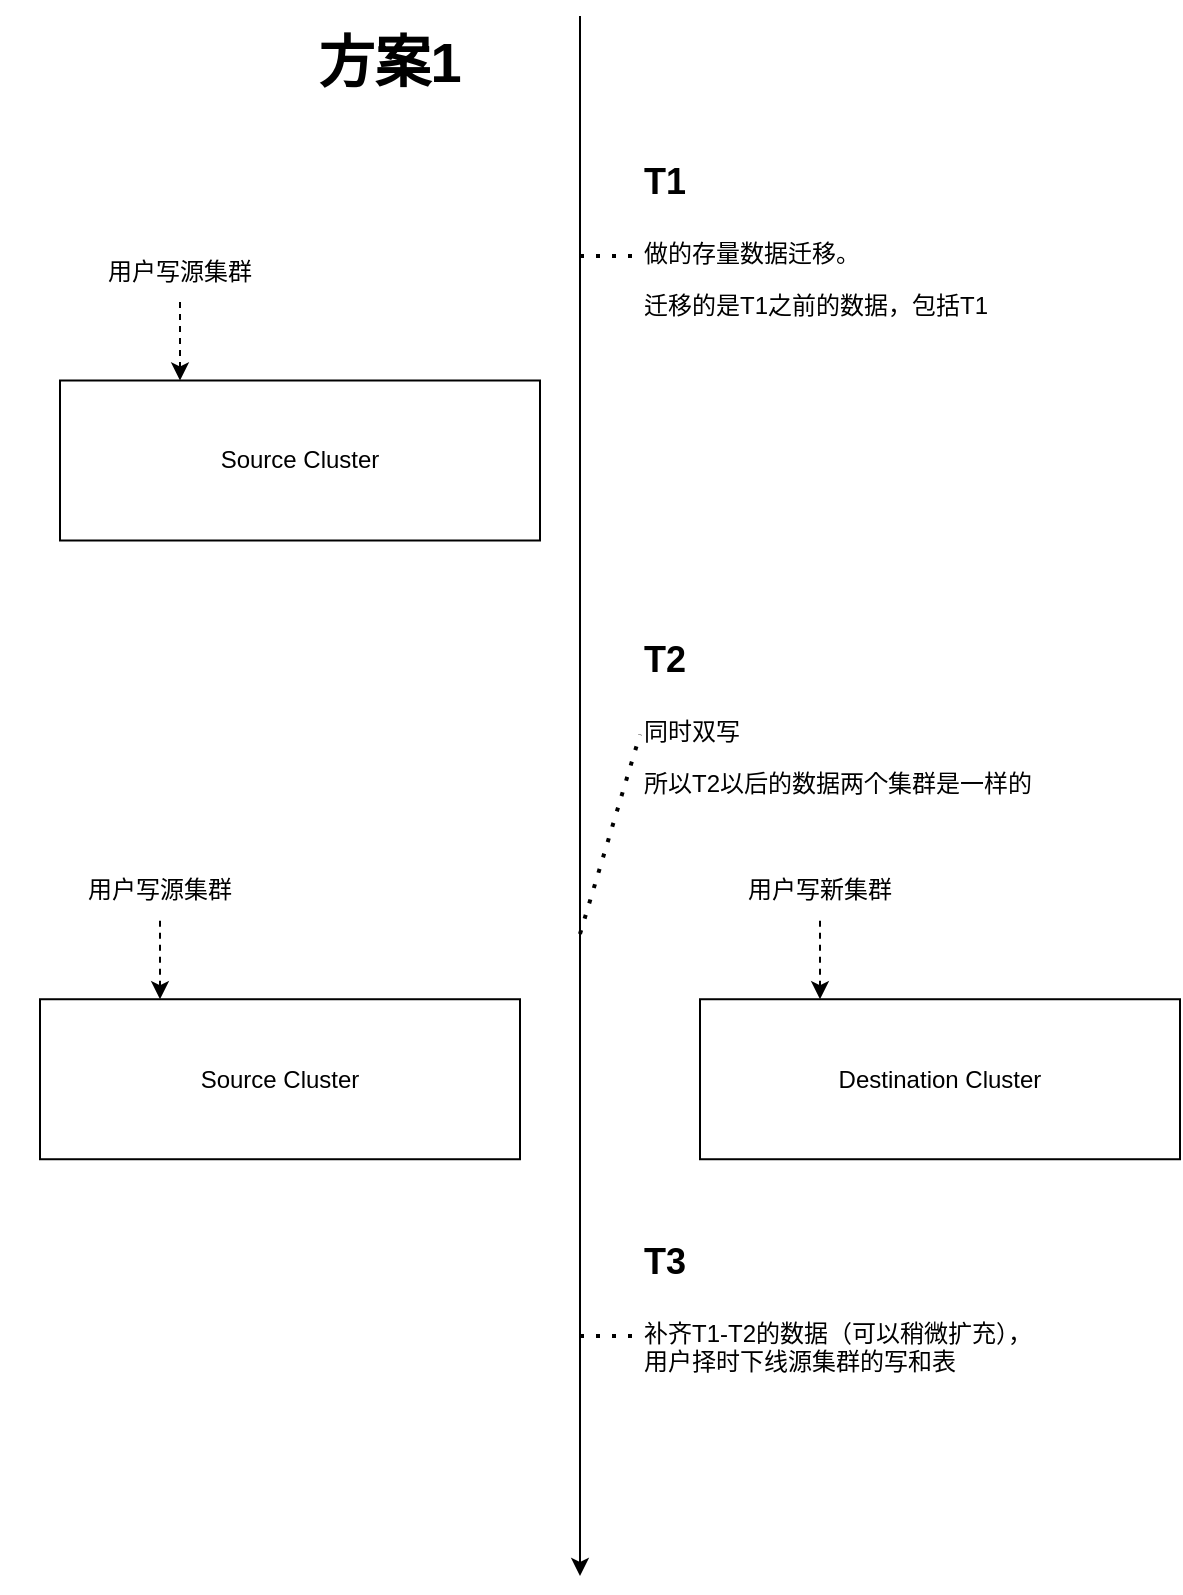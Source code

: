 <mxfile version="26.2.2">
  <diagram name="Page-1" id="pDk9vr802_jeIAjdHoX6">
    <mxGraphModel dx="-6143" dy="-2643" grid="1" gridSize="10" guides="1" tooltips="1" connect="1" arrows="1" fold="1" page="1" pageScale="1" pageWidth="827" pageHeight="1169" math="0" shadow="0">
      <root>
        <mxCell id="0" />
        <mxCell id="1" parent="0" />
        <mxCell id="CHw5sXFqTWTUKGDuxFs8-1" value="" style="endArrow=classic;html=1;rounded=0;" edge="1" parent="1">
          <mxGeometry width="50" height="50" relative="1" as="geometry">
            <mxPoint x="7840" y="3540" as="sourcePoint" />
            <mxPoint x="7840" y="4320" as="targetPoint" />
          </mxGeometry>
        </mxCell>
        <mxCell id="CHw5sXFqTWTUKGDuxFs8-2" value="Source Cluster" style="rounded=0;whiteSpace=wrap;html=1;" vertex="1" parent="1">
          <mxGeometry x="7580" y="3722.25" width="240" height="80" as="geometry" />
        </mxCell>
        <mxCell id="CHw5sXFqTWTUKGDuxFs8-3" value="用户写源集群" style="text;html=1;align=center;verticalAlign=middle;whiteSpace=wrap;rounded=0;" vertex="1" parent="1">
          <mxGeometry x="7560" y="3653" width="160" height="30" as="geometry" />
        </mxCell>
        <mxCell id="CHw5sXFqTWTUKGDuxFs8-4" value="&lt;h1 style=&quot;margin-top: 0px;&quot;&gt;&lt;font style=&quot;font-size: 18px;&quot;&gt;T1&lt;/font&gt;&lt;/h1&gt;&lt;p&gt;做的存量数据迁移。&lt;/p&gt;&lt;p&gt;迁移的是T1之前的数据，包括T1&lt;/p&gt;" style="text;html=1;whiteSpace=wrap;overflow=hidden;rounded=0;" vertex="1" parent="1">
          <mxGeometry x="7870" y="3600" width="180" height="120" as="geometry" />
        </mxCell>
        <mxCell id="CHw5sXFqTWTUKGDuxFs8-5" value="" style="endArrow=none;dashed=1;html=1;dashPattern=1 3;strokeWidth=2;rounded=0;entryX=0;entryY=0.5;entryDx=0;entryDy=0;" edge="1" parent="1" target="CHw5sXFqTWTUKGDuxFs8-4">
          <mxGeometry width="50" height="50" relative="1" as="geometry">
            <mxPoint x="7840" y="3660" as="sourcePoint" />
            <mxPoint x="7960" y="3870" as="targetPoint" />
          </mxGeometry>
        </mxCell>
        <mxCell id="CHw5sXFqTWTUKGDuxFs8-6" value="" style="endArrow=classic;html=1;rounded=0;exitX=0.5;exitY=1;exitDx=0;exitDy=0;entryX=0.25;entryY=0;entryDx=0;entryDy=0;dashed=1;" edge="1" parent="1" source="CHw5sXFqTWTUKGDuxFs8-3" target="CHw5sXFqTWTUKGDuxFs8-2">
          <mxGeometry width="50" height="50" relative="1" as="geometry">
            <mxPoint x="7910" y="3920" as="sourcePoint" />
            <mxPoint x="7960" y="3870" as="targetPoint" />
          </mxGeometry>
        </mxCell>
        <mxCell id="CHw5sXFqTWTUKGDuxFs8-7" value="&lt;h1 style=&quot;margin-top: 0px;&quot;&gt;&lt;font style=&quot;font-size: 18px;&quot;&gt;T2&lt;/font&gt;&lt;/h1&gt;&lt;p&gt;同时双写&lt;/p&gt;&lt;p&gt;所以T2以后的数据两个集群是一样的&lt;/p&gt;" style="text;html=1;whiteSpace=wrap;overflow=hidden;rounded=0;" vertex="1" parent="1">
          <mxGeometry x="7870" y="3839.25" width="210" height="120" as="geometry" />
        </mxCell>
        <mxCell id="CHw5sXFqTWTUKGDuxFs8-8" value="" style="endArrow=none;dashed=1;html=1;dashPattern=1 3;strokeWidth=2;rounded=0;entryX=0;entryY=0.5;entryDx=0;entryDy=0;" edge="1" parent="1" target="CHw5sXFqTWTUKGDuxFs8-7">
          <mxGeometry width="50" height="50" relative="1" as="geometry">
            <mxPoint x="7840" y="3999" as="sourcePoint" />
            <mxPoint x="7880" y="3670" as="targetPoint" />
          </mxGeometry>
        </mxCell>
        <mxCell id="CHw5sXFqTWTUKGDuxFs8-9" value="Source Cluster" style="rounded=0;whiteSpace=wrap;html=1;" vertex="1" parent="1">
          <mxGeometry x="7570" y="4031.62" width="240" height="80" as="geometry" />
        </mxCell>
        <mxCell id="CHw5sXFqTWTUKGDuxFs8-10" value="用户写源集群" style="text;html=1;align=center;verticalAlign=middle;whiteSpace=wrap;rounded=0;" vertex="1" parent="1">
          <mxGeometry x="7550" y="3962.37" width="160" height="30" as="geometry" />
        </mxCell>
        <mxCell id="CHw5sXFqTWTUKGDuxFs8-11" value="" style="endArrow=classic;html=1;rounded=0;exitX=0.5;exitY=1;exitDx=0;exitDy=0;entryX=0.25;entryY=0;entryDx=0;entryDy=0;dashed=1;" edge="1" parent="1" source="CHw5sXFqTWTUKGDuxFs8-10" target="CHw5sXFqTWTUKGDuxFs8-9">
          <mxGeometry width="50" height="50" relative="1" as="geometry">
            <mxPoint x="7900" y="4229.37" as="sourcePoint" />
            <mxPoint x="7950" y="4179.37" as="targetPoint" />
          </mxGeometry>
        </mxCell>
        <mxCell id="CHw5sXFqTWTUKGDuxFs8-12" value="Destination Cluster" style="rounded=0;whiteSpace=wrap;html=1;" vertex="1" parent="1">
          <mxGeometry x="7900" y="4031.62" width="240" height="80" as="geometry" />
        </mxCell>
        <mxCell id="CHw5sXFqTWTUKGDuxFs8-13" value="用户写新集群" style="text;html=1;align=center;verticalAlign=middle;whiteSpace=wrap;rounded=0;" vertex="1" parent="1">
          <mxGeometry x="7880" y="3962.37" width="160" height="30" as="geometry" />
        </mxCell>
        <mxCell id="CHw5sXFqTWTUKGDuxFs8-14" value="" style="endArrow=classic;html=1;rounded=0;exitX=0.5;exitY=1;exitDx=0;exitDy=0;entryX=0.25;entryY=0;entryDx=0;entryDy=0;dashed=1;" edge="1" parent="1" source="CHw5sXFqTWTUKGDuxFs8-13" target="CHw5sXFqTWTUKGDuxFs8-12">
          <mxGeometry width="50" height="50" relative="1" as="geometry">
            <mxPoint x="8230" y="4229.37" as="sourcePoint" />
            <mxPoint x="8280" y="4179.37" as="targetPoint" />
          </mxGeometry>
        </mxCell>
        <mxCell id="CHw5sXFqTWTUKGDuxFs8-15" value="&lt;h1 style=&quot;margin-top: 0px;&quot;&gt;&lt;font style=&quot;font-size: 18px;&quot;&gt;T3&lt;/font&gt;&lt;/h1&gt;&lt;p&gt;补齐T1-T2的数据（可以稍微扩充），用户择时下线源集群的写和表&lt;/p&gt;" style="text;html=1;whiteSpace=wrap;overflow=hidden;rounded=0;" vertex="1" parent="1">
          <mxGeometry x="7870" y="4140" width="198" height="120" as="geometry" />
        </mxCell>
        <mxCell id="CHw5sXFqTWTUKGDuxFs8-16" value="" style="endArrow=none;dashed=1;html=1;dashPattern=1 3;strokeWidth=2;rounded=0;entryX=0;entryY=0.5;entryDx=0;entryDy=0;" edge="1" parent="1" target="CHw5sXFqTWTUKGDuxFs8-15">
          <mxGeometry width="50" height="50" relative="1" as="geometry">
            <mxPoint x="7840" y="4200" as="sourcePoint" />
            <mxPoint x="7880" y="3909" as="targetPoint" />
          </mxGeometry>
        </mxCell>
        <mxCell id="CHw5sXFqTWTUKGDuxFs8-17" value="&lt;b&gt;&lt;font style=&quot;font-size: 28px;&quot;&gt;方案1&lt;/font&gt;&lt;/b&gt;" style="text;html=1;align=center;verticalAlign=middle;whiteSpace=wrap;rounded=0;" vertex="1" parent="1">
          <mxGeometry x="7670" y="3547.64" width="150" height="30" as="geometry" />
        </mxCell>
      </root>
    </mxGraphModel>
  </diagram>
</mxfile>
